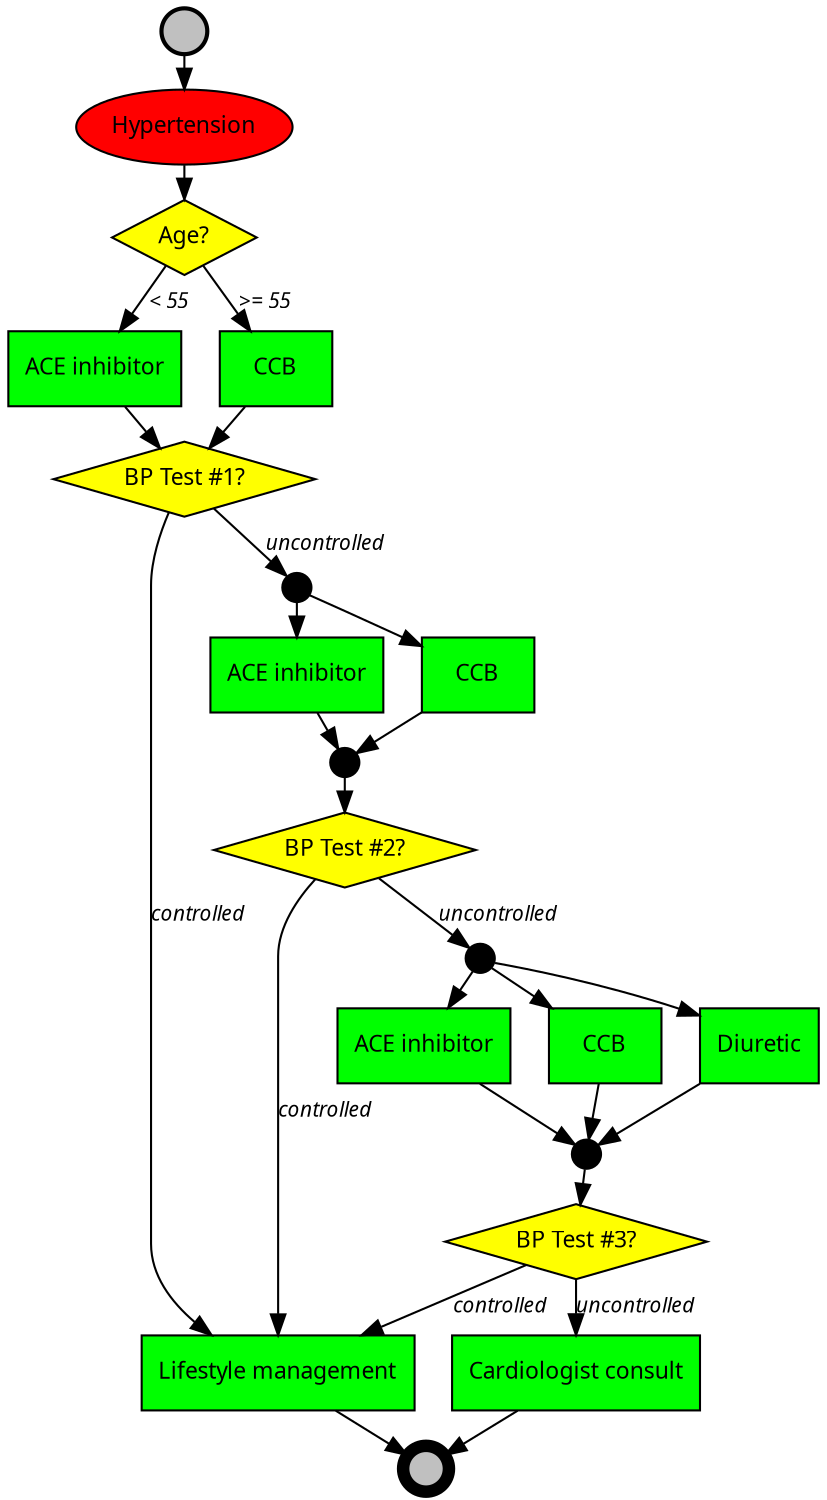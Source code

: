 // UHTN - uncontrolled hypertension 
// this version is based on the NICE guideline, but it was simplified
// version 3 - customized for presentation in pseudo-code

digraph HTN {
	ranksep=0.1;
node [shape=box, style=filled, fillcolor=green, fontname=Calibri, fontsize=11];
edge [fontname="Calibri Italic", fontsize=10];

// Context
c_htn [label="Hypertension", shape=oval, style=filled, fillcolor=red];

// Actions
a_lifestyle_management [label="Lifestyle management"];
a_specialist_consult [label="Cardiologist consult"];

a_step1_acei [label="ACE inhibitor"];
a_step1_ccb [label="CCB"];

a_step2_acei [label="ACE inhibitor"];
a_step2_ccb [label="CCB"];
// Parallel gateways
p1 [shape=circle, label="", width=0.2, fillcolor=black];
p2 [shape=circle, label="", width=0.2, fillcolor=black];

a_step3_acei [label="ACE inhibitor"];
a_step3_ccb [label="CCB"];
a_step3_diuretric [label="Diuretic"];
// Parallel gateways
p3 [shape=circle, label="", width=0.2, fillcolor=black];
p4 [shape=circle, label="", width=0.2, fillcolor=black];

// Decisions
d_age_under_55 [shape=diamond, fillcolor=yellow, label="Age?"];
d_bp_controlled_1 [shape=diamond, fillcolor=yellow, label="BP Test #1?"];
d_bp_controlled_2 [shape=diamond, fillcolor=yellow, label="BP Test #2?"];
d_bp_controlled_3 [shape=diamond, fillcolor=yellow, label="BP Test #3?"];

// Event nodes
e_start [shape=circle, label="", width=0.3, penwidth=2, fillcolor="gray"];
e_end [shape=circle, label="", width=0.3, penwidth=6, fillcolor="gray"];


// Arcs
e_start -> c_htn;
c_htn -> d_age_under_55;

d_age_under_55 -> a_step1_acei [label="< 55"];
d_age_under_55 -> a_step1_ccb [label=">= 55"];

a_step1_acei -> d_bp_controlled_1;
a_step1_ccb -> d_bp_controlled_1;
d_bp_controlled_1 -> a_lifestyle_management [label="controlled"];
d_bp_controlled_1 -> p1 [label="uncontrolled"];
p1 -> a_step2_acei;
p1 -> a_step2_ccb
a_step2_acei -> p2;
a_step2_ccb -> p2;
p2 -> d_bp_controlled_2;
d_bp_controlled_2 -> a_lifestyle_management [label="controlled"];
d_bp_controlled_2 -> p3 [label="uncontrolled"];
p3 -> a_step3_acei;
p3 -> a_step3_ccb;
p3 -> a_step3_diuretric;
a_step3_acei -> p4;
a_step3_ccb -> p4;
a_step3_diuretric -> p4;
p4 -> d_bp_controlled_3;
d_bp_controlled_3 -> a_lifestyle_management [label="controlled"];
d_bp_controlled_3 -> a_specialist_consult [label="uncontrolled"];
a_lifestyle_management -> e_end;
a_specialist_consult -> e_end;
}